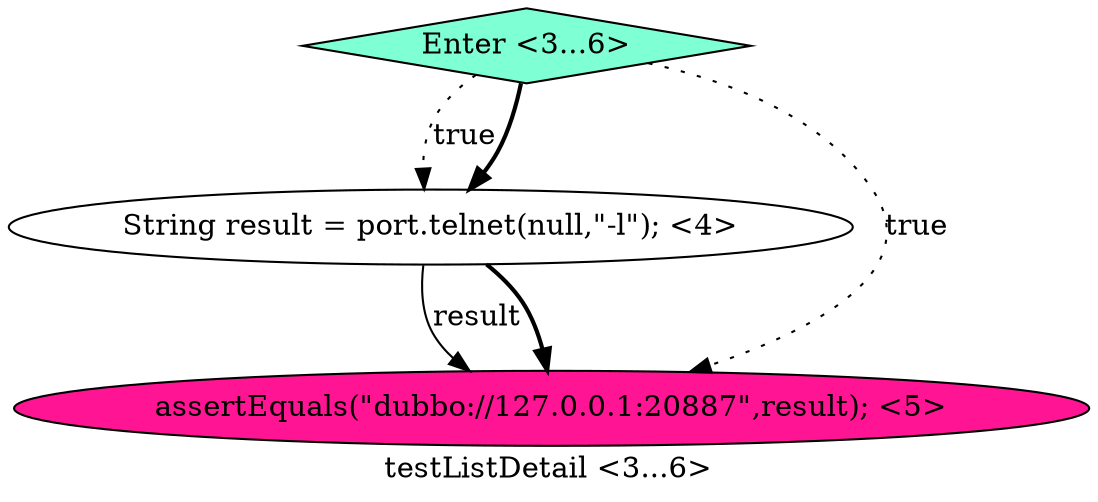 digraph PDG {
label = "testListDetail <3...6>";
0.0 [style = filled, label = "String result = port.telnet(null,\"-l\"); <4>", fillcolor = white, shape = ellipse];
0.2 [style = filled, label = "Enter <3...6>", fillcolor = aquamarine, shape = diamond];
0.1 [style = filled, label = "assertEquals(\"dubbo://127.0.0.1:20887\",result); <5>", fillcolor = deeppink, shape = ellipse];
0.0 -> 0.1 [style = solid, label="result"];
0.0 -> 0.1 [style = bold, label=""];
0.2 -> 0.0 [style = dotted, label="true"];
0.2 -> 0.0 [style = bold, label=""];
0.2 -> 0.1 [style = dotted, label="true"];
}
